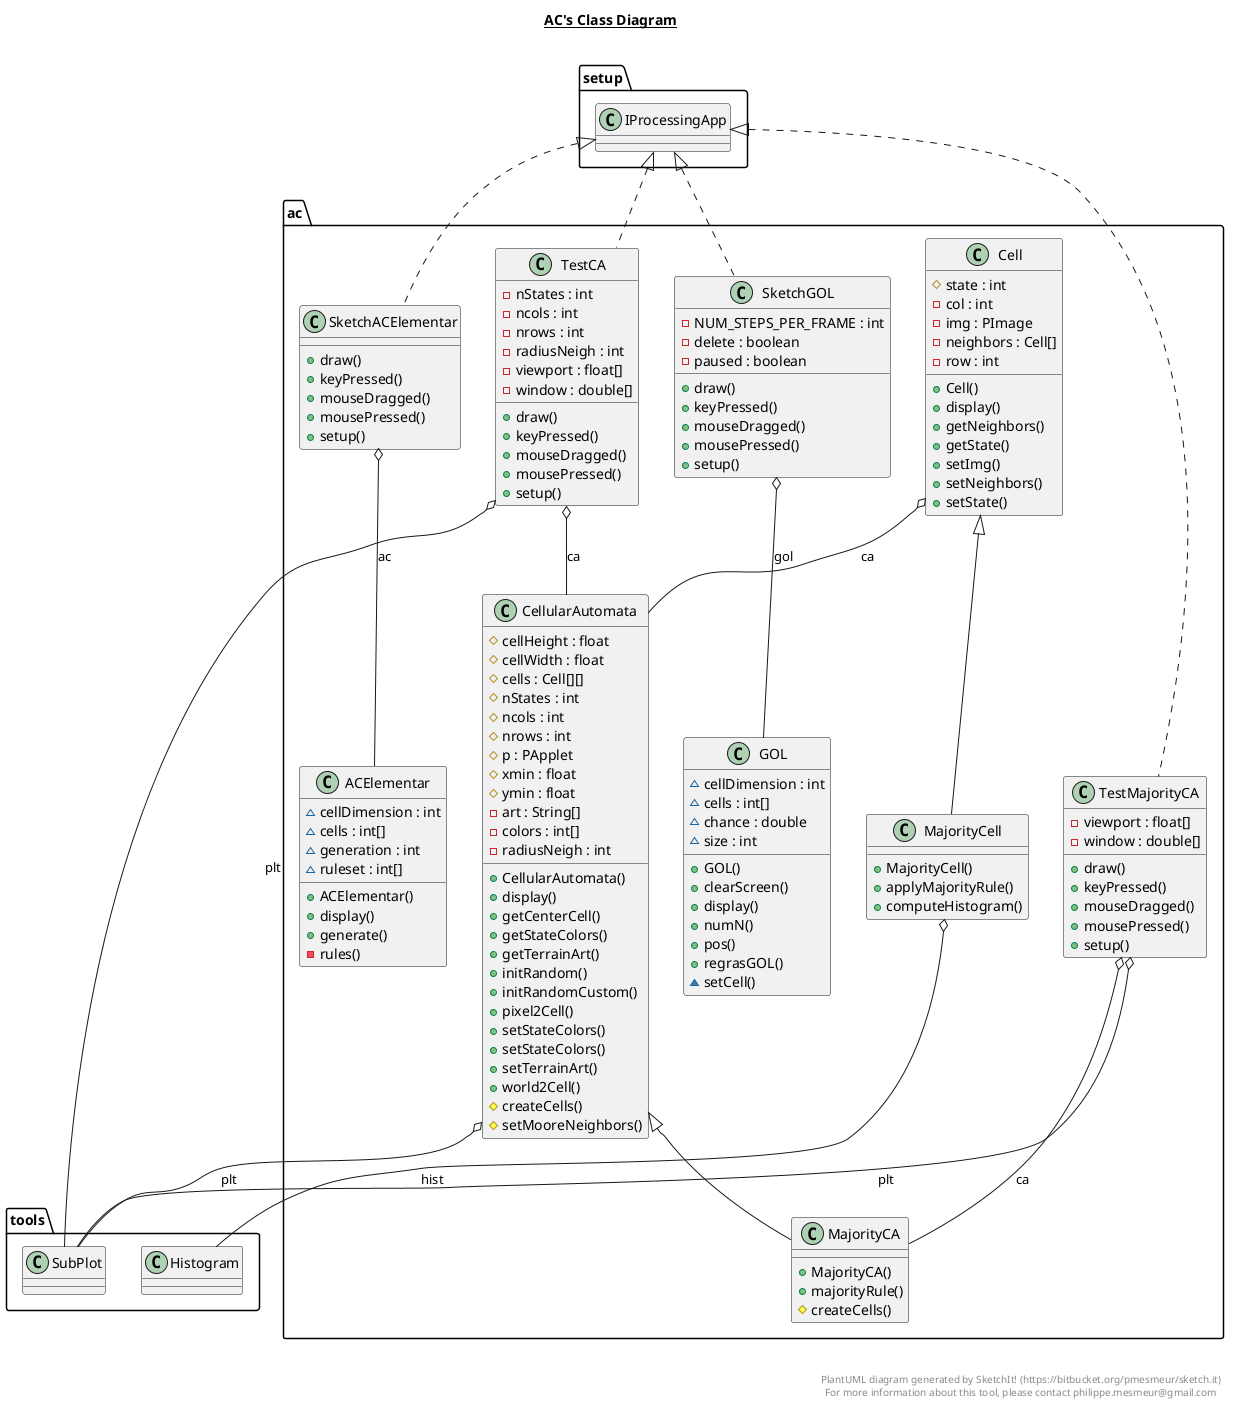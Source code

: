 @startuml

title __AC's Class Diagram__\n

  namespace ac {
    class ac.ACElementar {
        ~ cellDimension : int
        ~ cells : int[]
        ~ generation : int
        ~ ruleset : int[]
        + ACElementar()
        + display()
        + generate()
        - rules()
    }
  }
  

  namespace ac {
    class ac.Cell {
        # state : int
        - col : int
        - img : PImage
        - neighbors : Cell[]
        - row : int
        + Cell()
        + display()
        + getNeighbors()
        + getState()
        + setImg()
        + setNeighbors()
        + setState()
    }
  }
  

  namespace ac {
    class ac.CellularAutomata {
        # cellHeight : float
        # cellWidth : float
        # cells : Cell[][]
        # nStates : int
        # ncols : int
        # nrows : int
        # p : PApplet
        # xmin : float
        # ymin : float
        - art : String[]
        - colors : int[]
        - radiusNeigh : int
        + CellularAutomata()
        + display()
        + getCenterCell()
        + getStateColors()
        + getTerrainArt()
        + initRandom()
        + initRandomCustom()
        + pixel2Cell()
        + setStateColors()
        + setStateColors()
        + setTerrainArt()
        + world2Cell()
        # createCells()
        # setMooreNeighbors()
    }
  }
  

  namespace ac {
    class ac.GOL {
        ~ cellDimension : int
        ~ cells : int[]
        ~ chance : double
        ~ size : int
        + GOL()
        + clearScreen()
        + display()
        + numN()
        + pos()
        + regrasGOL()
        ~ setCell()
    }
  }
  

  namespace ac {
    class ac.MajorityCA {
        + MajorityCA()
        + majorityRule()
        # createCells()
    }
  }
  

  namespace ac {
    class ac.MajorityCell {
        + MajorityCell()
        + applyMajorityRule()
        + computeHistogram()
    }
  }
  

  namespace ac {
    class ac.SketchACElementar {
        + draw()
        + keyPressed()
        + mouseDragged()
        + mousePressed()
        + setup()
    }
  }
  

  namespace ac {
    class ac.SketchGOL {
        - NUM_STEPS_PER_FRAME : int
        - delete : boolean
        - paused : boolean
        + draw()
        + keyPressed()
        + mouseDragged()
        + mousePressed()
        + setup()
    }
  }
  

  namespace ac {
    class ac.TestCA {
        - nStates : int
        - ncols : int
        - nrows : int
        - radiusNeigh : int
        - viewport : float[]
        - window : double[]
        + draw()
        + keyPressed()
        + mouseDragged()
        + mousePressed()
        + setup()
    }
  }
  

  namespace ac {
    class ac.TestMajorityCA {
        - viewport : float[]
        - window : double[]
        + draw()
        + keyPressed()
        + mouseDragged()
        + mousePressed()
        + setup()
    }
  }
  

  ac.Cell o-- ac.CellularAutomata : ca
  ac.CellularAutomata o-- tools.SubPlot : plt
  ac.MajorityCA -up-|> ac.CellularAutomata
  ac.MajorityCell -up-|> ac.Cell
  ac.MajorityCell o-- tools.Histogram : hist
  ac.SketchACElementar .up.|> setup.IProcessingApp
  ac.SketchACElementar o-- ac.ACElementar : ac
  ac.SketchGOL .up.|> setup.IProcessingApp
  ac.SketchGOL o-- ac.GOL : gol
  ac.TestCA .up.|> setup.IProcessingApp
  ac.TestCA o-- ac.CellularAutomata : ca
  ac.TestCA o-- tools.SubPlot : plt
  ac.TestMajorityCA .up.|> setup.IProcessingApp
  ac.TestMajorityCA o-- ac.MajorityCA : ca
  ac.TestMajorityCA o-- tools.SubPlot : plt


right footer


PlantUML diagram generated by SketchIt! (https://bitbucket.org/pmesmeur/sketch.it)
For more information about this tool, please contact philippe.mesmeur@gmail.com
endfooter

@enduml
